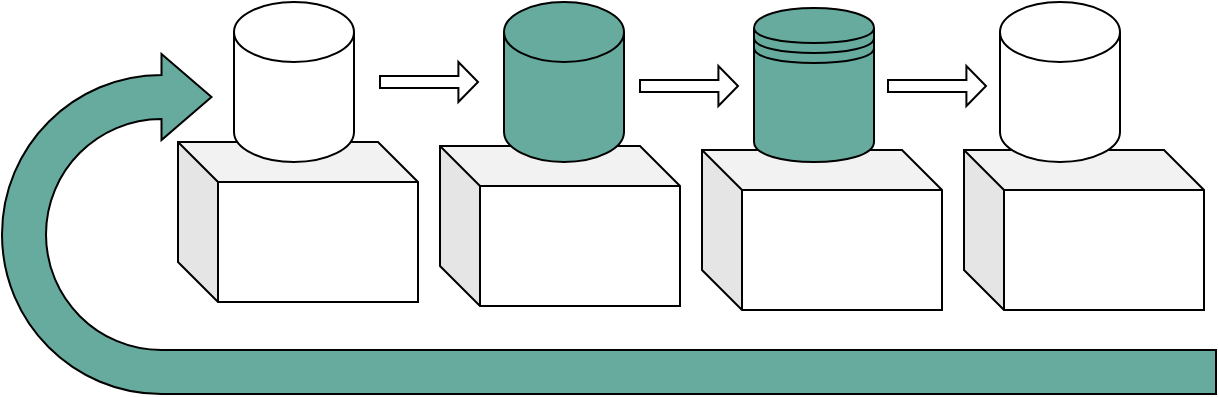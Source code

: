 <mxfile version="13.10.1" type="github">
  <diagram id="QVn76cR12in6nKAyPC5W" name="第 1 页">
    <mxGraphModel dx="1773" dy="561" grid="0" gridSize="10" guides="1" tooltips="1" connect="1" arrows="1" fold="1" page="1" pageScale="1" pageWidth="827" pageHeight="1169" math="0" shadow="0">
      <root>
        <mxCell id="0" />
        <mxCell id="1" parent="0" />
        <mxCell id="yK20xfON5f7sRx_1v_2_-1" value="" style="shape=cube;whiteSpace=wrap;html=1;boundedLbl=1;backgroundOutline=1;darkOpacity=0.05;darkOpacity2=0.1;" vertex="1" parent="1">
          <mxGeometry x="86" y="217" width="120" height="80" as="geometry" />
        </mxCell>
        <mxCell id="yK20xfON5f7sRx_1v_2_-2" value="" style="shape=cube;whiteSpace=wrap;html=1;boundedLbl=1;backgroundOutline=1;darkOpacity=0.05;darkOpacity2=0.1;" vertex="1" parent="1">
          <mxGeometry x="217" y="219" width="120" height="80" as="geometry" />
        </mxCell>
        <mxCell id="yK20xfON5f7sRx_1v_2_-3" value="" style="shape=cube;whiteSpace=wrap;html=1;boundedLbl=1;backgroundOutline=1;darkOpacity=0.05;darkOpacity2=0.1;" vertex="1" parent="1">
          <mxGeometry x="348" y="221" width="120" height="80" as="geometry" />
        </mxCell>
        <mxCell id="yK20xfON5f7sRx_1v_2_-4" value="" style="shape=cube;whiteSpace=wrap;html=1;boundedLbl=1;backgroundOutline=1;darkOpacity=0.05;darkOpacity2=0.1;" vertex="1" parent="1">
          <mxGeometry x="479" y="221" width="120" height="80" as="geometry" />
        </mxCell>
        <mxCell id="yK20xfON5f7sRx_1v_2_-5" value="" style="shape=cylinder3;whiteSpace=wrap;html=1;boundedLbl=1;backgroundOutline=1;size=15;" vertex="1" parent="1">
          <mxGeometry x="114" y="147" width="60" height="80" as="geometry" />
        </mxCell>
        <mxCell id="yK20xfON5f7sRx_1v_2_-7" value="" style="shape=cylinder3;whiteSpace=wrap;html=1;boundedLbl=1;backgroundOutline=1;size=15;fillColor=#67AB9F;" vertex="1" parent="1">
          <mxGeometry x="249" y="147" width="60" height="80" as="geometry" />
        </mxCell>
        <mxCell id="yK20xfON5f7sRx_1v_2_-9" value="" style="shape=cylinder3;whiteSpace=wrap;html=1;boundedLbl=1;backgroundOutline=1;size=15;" vertex="1" parent="1">
          <mxGeometry x="497" y="147" width="60" height="80" as="geometry" />
        </mxCell>
        <mxCell id="yK20xfON5f7sRx_1v_2_-10" value="" style="shape=singleArrow;whiteSpace=wrap;html=1;" vertex="1" parent="1">
          <mxGeometry x="187" y="177" width="49" height="20" as="geometry" />
        </mxCell>
        <mxCell id="yK20xfON5f7sRx_1v_2_-11" value="" style="shape=singleArrow;whiteSpace=wrap;html=1;" vertex="1" parent="1">
          <mxGeometry x="317" y="179" width="49" height="20" as="geometry" />
        </mxCell>
        <mxCell id="yK20xfON5f7sRx_1v_2_-12" value="" style="shape=singleArrow;whiteSpace=wrap;html=1;" vertex="1" parent="1">
          <mxGeometry x="441" y="179" width="49" height="20" as="geometry" />
        </mxCell>
        <mxCell id="yK20xfON5f7sRx_1v_2_-13" value="" style="shape=datastore;whiteSpace=wrap;html=1;fillColor=#67AB9F;" vertex="1" parent="1">
          <mxGeometry x="374" y="150" width="60" height="77" as="geometry" />
        </mxCell>
        <mxCell id="yK20xfON5f7sRx_1v_2_-14" value="" style="html=1;shadow=0;dashed=0;align=center;verticalAlign=middle;shape=mxgraph.arrows2.uTurnArrow;dy=11;arrowHead=43;dx2=25;fillColor=#67AB9F;" vertex="1" parent="1">
          <mxGeometry x="-2" y="173" width="607" height="170" as="geometry" />
        </mxCell>
      </root>
    </mxGraphModel>
  </diagram>
</mxfile>
